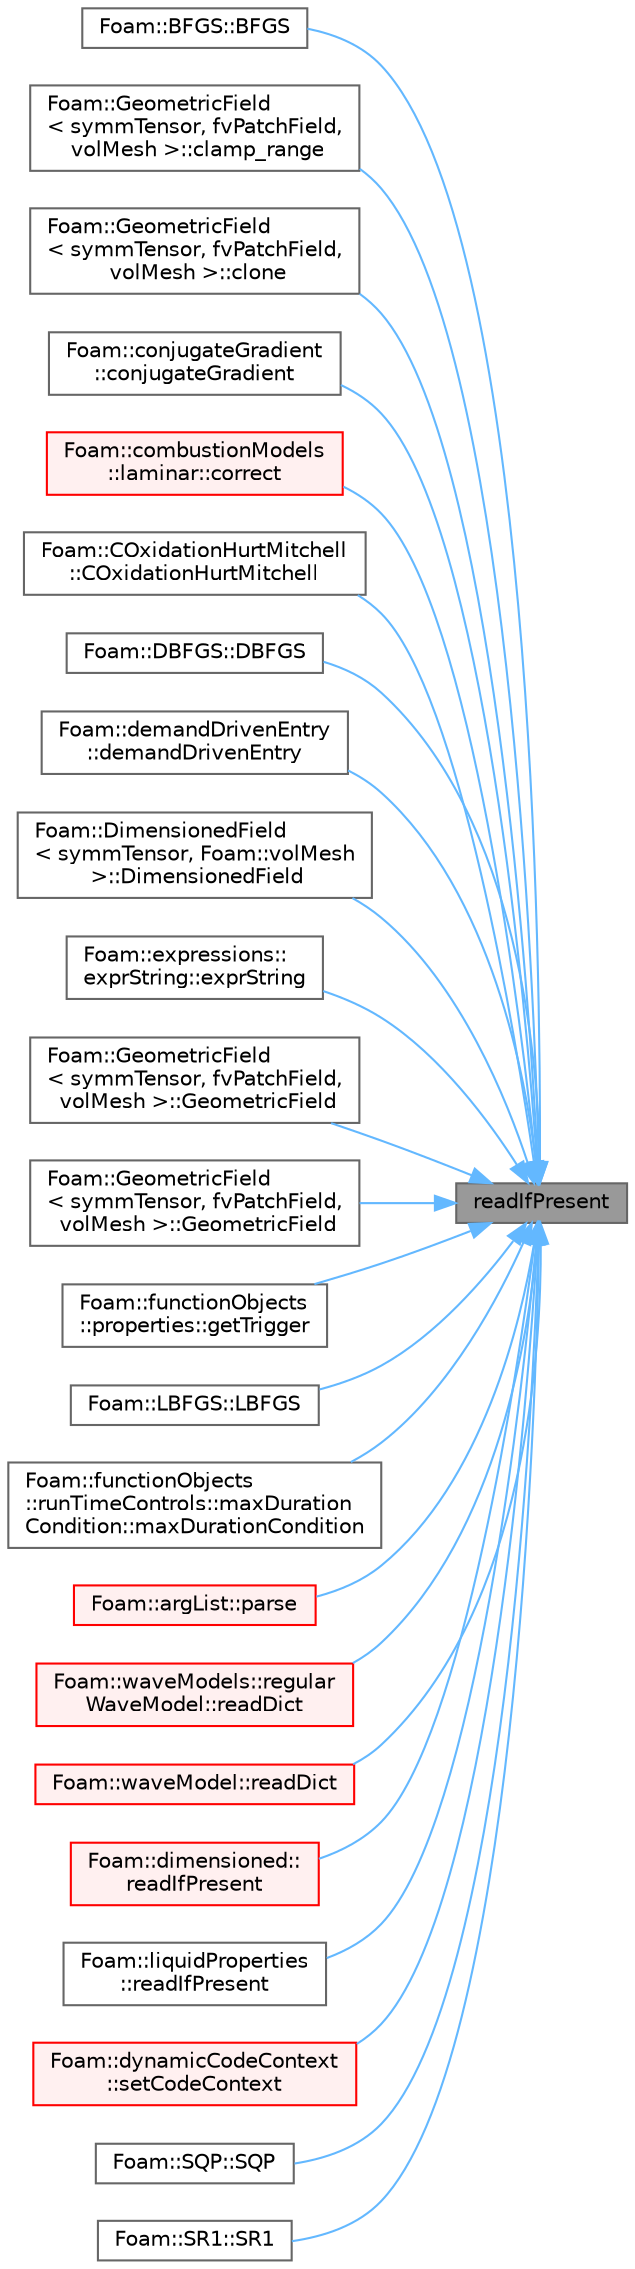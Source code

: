 digraph "readIfPresent"
{
 // LATEX_PDF_SIZE
  bgcolor="transparent";
  edge [fontname=Helvetica,fontsize=10,labelfontname=Helvetica,labelfontsize=10];
  node [fontname=Helvetica,fontsize=10,shape=box,height=0.2,width=0.4];
  rankdir="RL";
  Node1 [id="Node000001",label="readIfPresent",height=0.2,width=0.4,color="gray40", fillcolor="grey60", style="filled", fontcolor="black",tooltip=" "];
  Node1 -> Node2 [id="edge1_Node000001_Node000002",dir="back",color="steelblue1",style="solid",tooltip=" "];
  Node2 [id="Node000002",label="Foam::BFGS::BFGS",height=0.2,width=0.4,color="grey40", fillcolor="white", style="filled",URL="$classFoam_1_1BFGS.html#ae94343e5aab3cd7ef8c42560479c8374",tooltip=" "];
  Node1 -> Node3 [id="edge2_Node000001_Node000003",dir="back",color="steelblue1",style="solid",tooltip=" "];
  Node3 [id="Node000003",label="Foam::GeometricField\l\< symmTensor, fvPatchField,\l volMesh \>::clamp_range",height=0.2,width=0.4,color="grey40", fillcolor="white", style="filled",URL="$classFoam_1_1GeometricField.html#adb6c673ae5e4c1397f558a8a39e7c2bd",tooltip=" "];
  Node1 -> Node4 [id="edge3_Node000001_Node000004",dir="back",color="steelblue1",style="solid",tooltip=" "];
  Node4 [id="Node000004",label="Foam::GeometricField\l\< symmTensor, fvPatchField,\l volMesh \>::clone",height=0.2,width=0.4,color="grey40", fillcolor="white", style="filled",URL="$classFoam_1_1GeometricField.html#ae44867dc2e4e40f38cf37ae4a136e5af",tooltip=" "];
  Node1 -> Node5 [id="edge4_Node000001_Node000005",dir="back",color="steelblue1",style="solid",tooltip=" "];
  Node5 [id="Node000005",label="Foam::conjugateGradient\l::conjugateGradient",height=0.2,width=0.4,color="grey40", fillcolor="white", style="filled",URL="$classFoam_1_1conjugateGradient.html#a346d4b7f55ec9fef80aafe9cf851012b",tooltip=" "];
  Node1 -> Node6 [id="edge5_Node000001_Node000006",dir="back",color="steelblue1",style="solid",tooltip=" "];
  Node6 [id="Node000006",label="Foam::combustionModels\l::laminar::correct",height=0.2,width=0.4,color="red", fillcolor="#FFF0F0", style="filled",URL="$classFoam_1_1combustionModels_1_1laminar.html#a3ae44b28050c3aa494c1d8e18cf618c1",tooltip=" "];
  Node1 -> Node8 [id="edge6_Node000001_Node000008",dir="back",color="steelblue1",style="solid",tooltip=" "];
  Node8 [id="Node000008",label="Foam::COxidationHurtMitchell\l::COxidationHurtMitchell",height=0.2,width=0.4,color="grey40", fillcolor="white", style="filled",URL="$classFoam_1_1COxidationHurtMitchell.html#a0188f7c95bf2954afd004b495921cb14",tooltip=" "];
  Node1 -> Node9 [id="edge7_Node000001_Node000009",dir="back",color="steelblue1",style="solid",tooltip=" "];
  Node9 [id="Node000009",label="Foam::DBFGS::DBFGS",height=0.2,width=0.4,color="grey40", fillcolor="white", style="filled",URL="$classFoam_1_1DBFGS.html#a7dc491d38f09310e889004d0610ef228",tooltip=" "];
  Node1 -> Node10 [id="edge8_Node000001_Node000010",dir="back",color="steelblue1",style="solid",tooltip=" "];
  Node10 [id="Node000010",label="Foam::demandDrivenEntry\l::demandDrivenEntry",height=0.2,width=0.4,color="grey40", fillcolor="white", style="filled",URL="$classFoam_1_1demandDrivenEntry.html#adc5e564b244e5b9a42a85c71c0fedcbd",tooltip=" "];
  Node1 -> Node11 [id="edge9_Node000001_Node000011",dir="back",color="steelblue1",style="solid",tooltip=" "];
  Node11 [id="Node000011",label="Foam::DimensionedField\l\< symmTensor, Foam::volMesh\l \>::DimensionedField",height=0.2,width=0.4,color="grey40", fillcolor="white", style="filled",URL="$classFoam_1_1DimensionedField.html#a9cdd524289d4732e15bdf01c151545e6",tooltip=" "];
  Node1 -> Node12 [id="edge10_Node000001_Node000012",dir="back",color="steelblue1",style="solid",tooltip=" "];
  Node12 [id="Node000012",label="Foam::expressions::\lexprString::exprString",height=0.2,width=0.4,color="grey40", fillcolor="white", style="filled",URL="$classFoam_1_1expressions_1_1exprString.html#aeca9f4c90eaf5e92a19a39a8ad794e76",tooltip=" "];
  Node1 -> Node13 [id="edge11_Node000001_Node000013",dir="back",color="steelblue1",style="solid",tooltip=" "];
  Node13 [id="Node000013",label="Foam::GeometricField\l\< symmTensor, fvPatchField,\l volMesh \>::GeometricField",height=0.2,width=0.4,color="grey40", fillcolor="white", style="filled",URL="$classFoam_1_1GeometricField.html#a754b2aaf77f97dc1b36f395b9595eab9",tooltip=" "];
  Node1 -> Node14 [id="edge12_Node000001_Node000014",dir="back",color="steelblue1",style="solid",tooltip=" "];
  Node14 [id="Node000014",label="Foam::GeometricField\l\< symmTensor, fvPatchField,\l volMesh \>::GeometricField",height=0.2,width=0.4,color="grey40", fillcolor="white", style="filled",URL="$classFoam_1_1GeometricField.html#a66e896348398d0ce64cb3c220c1a5df2",tooltip=" "];
  Node1 -> Node15 [id="edge13_Node000001_Node000015",dir="back",color="steelblue1",style="solid",tooltip=" "];
  Node15 [id="Node000015",label="Foam::functionObjects\l::properties::getTrigger",height=0.2,width=0.4,color="grey40", fillcolor="white", style="filled",URL="$classFoam_1_1functionObjects_1_1properties.html#ad49ef0492c978b24aec541f866926ab1",tooltip=" "];
  Node1 -> Node16 [id="edge14_Node000001_Node000016",dir="back",color="steelblue1",style="solid",tooltip=" "];
  Node16 [id="Node000016",label="Foam::LBFGS::LBFGS",height=0.2,width=0.4,color="grey40", fillcolor="white", style="filled",URL="$classFoam_1_1LBFGS.html#a653cca07a7a1ce74d09c0464644d7952",tooltip=" "];
  Node1 -> Node17 [id="edge15_Node000001_Node000017",dir="back",color="steelblue1",style="solid",tooltip=" "];
  Node17 [id="Node000017",label="Foam::functionObjects\l::runTimeControls::maxDuration\lCondition::maxDurationCondition",height=0.2,width=0.4,color="grey40", fillcolor="white", style="filled",URL="$classFoam_1_1functionObjects_1_1runTimeControls_1_1maxDurationCondition.html#a3e29362196514d6f1c2a9990a4d9a678",tooltip=" "];
  Node1 -> Node18 [id="edge16_Node000001_Node000018",dir="back",color="steelblue1",style="solid",tooltip=" "];
  Node18 [id="Node000018",label="Foam::argList::parse",height=0.2,width=0.4,color="red", fillcolor="#FFF0F0", style="filled",URL="$classFoam_1_1argList.html#a00aad68f835a5c0bcb8920505bb0bd10",tooltip=" "];
  Node1 -> Node21 [id="edge17_Node000001_Node000021",dir="back",color="steelblue1",style="solid",tooltip=" "];
  Node21 [id="Node000021",label="Foam::waveModels::regular\lWaveModel::readDict",height=0.2,width=0.4,color="red", fillcolor="#FFF0F0", style="filled",URL="$classFoam_1_1waveModels_1_1regularWaveModel.html#afd3b9aa8b17b50ba9f3e2621d3713638",tooltip=" "];
  Node1 -> Node33 [id="edge18_Node000001_Node000033",dir="back",color="steelblue1",style="solid",tooltip=" "];
  Node33 [id="Node000033",label="Foam::waveModel::readDict",height=0.2,width=0.4,color="red", fillcolor="#FFF0F0", style="filled",URL="$classFoam_1_1waveModel.html#afd3b9aa8b17b50ba9f3e2621d3713638",tooltip=" "];
  Node1 -> Node53 [id="edge19_Node000001_Node000053",dir="back",color="steelblue1",style="solid",tooltip=" "];
  Node53 [id="Node000053",label="Foam::dimensioned::\lreadIfPresent",height=0.2,width=0.4,color="red", fillcolor="#FFF0F0", style="filled",URL="$classFoam_1_1dimensioned.html#acbd38cd9b99492179a196884dd353e14",tooltip=" "];
  Node1 -> Node65 [id="edge20_Node000001_Node000065",dir="back",color="steelblue1",style="solid",tooltip=" "];
  Node65 [id="Node000065",label="Foam::liquidProperties\l::readIfPresent",height=0.2,width=0.4,color="grey40", fillcolor="white", style="filled",URL="$classFoam_1_1liquidProperties.html#a4511894c0548b7064ee3d5f8c1c34303",tooltip=" "];
  Node1 -> Node66 [id="edge21_Node000001_Node000066",dir="back",color="steelblue1",style="solid",tooltip=" "];
  Node66 [id="Node000066",label="Foam::dynamicCodeContext\l::setCodeContext",height=0.2,width=0.4,color="red", fillcolor="#FFF0F0", style="filled",URL="$classFoam_1_1dynamicCodeContext.html#a4a7882d736a12f44d4cb311d7b29e34b",tooltip=" "];
  Node1 -> Node68 [id="edge22_Node000001_Node000068",dir="back",color="steelblue1",style="solid",tooltip=" "];
  Node68 [id="Node000068",label="Foam::SQP::SQP",height=0.2,width=0.4,color="grey40", fillcolor="white", style="filled",URL="$classFoam_1_1SQP.html#ade6c8b571cfa176abc3f358ac8e019fc",tooltip=" "];
  Node1 -> Node69 [id="edge23_Node000001_Node000069",dir="back",color="steelblue1",style="solid",tooltip=" "];
  Node69 [id="Node000069",label="Foam::SR1::SR1",height=0.2,width=0.4,color="grey40", fillcolor="white", style="filled",URL="$classFoam_1_1SR1.html#a26fc4f1b971083b3ac389f1bd58d170d",tooltip=" "];
}
